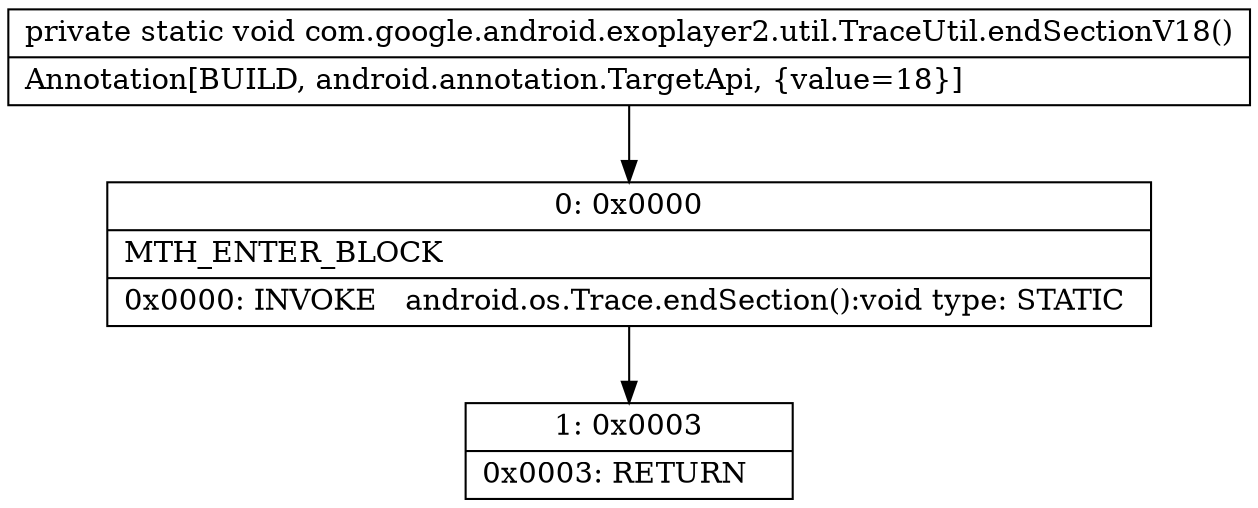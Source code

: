 digraph "CFG forcom.google.android.exoplayer2.util.TraceUtil.endSectionV18()V" {
Node_0 [shape=record,label="{0\:\ 0x0000|MTH_ENTER_BLOCK\l|0x0000: INVOKE   android.os.Trace.endSection():void type: STATIC \l}"];
Node_1 [shape=record,label="{1\:\ 0x0003|0x0003: RETURN   \l}"];
MethodNode[shape=record,label="{private static void com.google.android.exoplayer2.util.TraceUtil.endSectionV18()  | Annotation[BUILD, android.annotation.TargetApi, \{value=18\}]\l}"];
MethodNode -> Node_0;
Node_0 -> Node_1;
}

